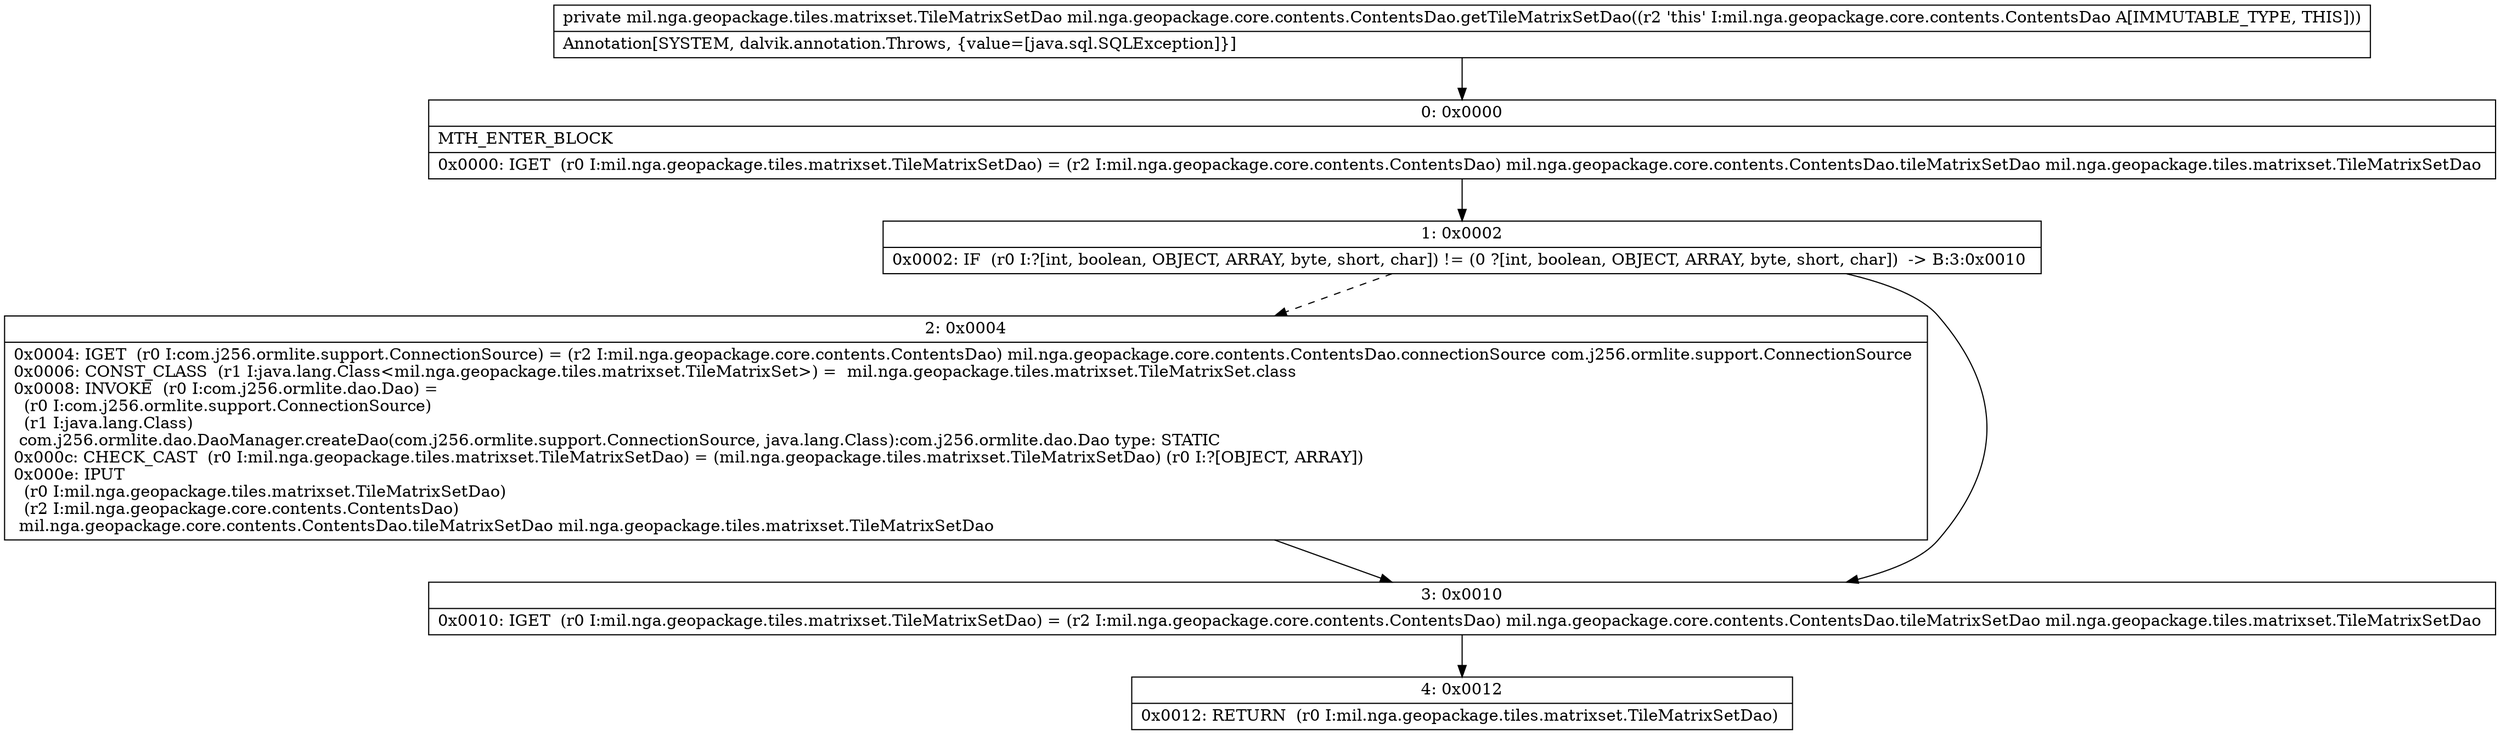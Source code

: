 digraph "CFG formil.nga.geopackage.core.contents.ContentsDao.getTileMatrixSetDao()Lmil\/nga\/geopackage\/tiles\/matrixset\/TileMatrixSetDao;" {
Node_0 [shape=record,label="{0\:\ 0x0000|MTH_ENTER_BLOCK\l|0x0000: IGET  (r0 I:mil.nga.geopackage.tiles.matrixset.TileMatrixSetDao) = (r2 I:mil.nga.geopackage.core.contents.ContentsDao) mil.nga.geopackage.core.contents.ContentsDao.tileMatrixSetDao mil.nga.geopackage.tiles.matrixset.TileMatrixSetDao \l}"];
Node_1 [shape=record,label="{1\:\ 0x0002|0x0002: IF  (r0 I:?[int, boolean, OBJECT, ARRAY, byte, short, char]) != (0 ?[int, boolean, OBJECT, ARRAY, byte, short, char])  \-\> B:3:0x0010 \l}"];
Node_2 [shape=record,label="{2\:\ 0x0004|0x0004: IGET  (r0 I:com.j256.ormlite.support.ConnectionSource) = (r2 I:mil.nga.geopackage.core.contents.ContentsDao) mil.nga.geopackage.core.contents.ContentsDao.connectionSource com.j256.ormlite.support.ConnectionSource \l0x0006: CONST_CLASS  (r1 I:java.lang.Class\<mil.nga.geopackage.tiles.matrixset.TileMatrixSet\>) =  mil.nga.geopackage.tiles.matrixset.TileMatrixSet.class \l0x0008: INVOKE  (r0 I:com.j256.ormlite.dao.Dao) = \l  (r0 I:com.j256.ormlite.support.ConnectionSource)\l  (r1 I:java.lang.Class)\l com.j256.ormlite.dao.DaoManager.createDao(com.j256.ormlite.support.ConnectionSource, java.lang.Class):com.j256.ormlite.dao.Dao type: STATIC \l0x000c: CHECK_CAST  (r0 I:mil.nga.geopackage.tiles.matrixset.TileMatrixSetDao) = (mil.nga.geopackage.tiles.matrixset.TileMatrixSetDao) (r0 I:?[OBJECT, ARRAY]) \l0x000e: IPUT  \l  (r0 I:mil.nga.geopackage.tiles.matrixset.TileMatrixSetDao)\l  (r2 I:mil.nga.geopackage.core.contents.ContentsDao)\l mil.nga.geopackage.core.contents.ContentsDao.tileMatrixSetDao mil.nga.geopackage.tiles.matrixset.TileMatrixSetDao \l}"];
Node_3 [shape=record,label="{3\:\ 0x0010|0x0010: IGET  (r0 I:mil.nga.geopackage.tiles.matrixset.TileMatrixSetDao) = (r2 I:mil.nga.geopackage.core.contents.ContentsDao) mil.nga.geopackage.core.contents.ContentsDao.tileMatrixSetDao mil.nga.geopackage.tiles.matrixset.TileMatrixSetDao \l}"];
Node_4 [shape=record,label="{4\:\ 0x0012|0x0012: RETURN  (r0 I:mil.nga.geopackage.tiles.matrixset.TileMatrixSetDao) \l}"];
MethodNode[shape=record,label="{private mil.nga.geopackage.tiles.matrixset.TileMatrixSetDao mil.nga.geopackage.core.contents.ContentsDao.getTileMatrixSetDao((r2 'this' I:mil.nga.geopackage.core.contents.ContentsDao A[IMMUTABLE_TYPE, THIS]))  | Annotation[SYSTEM, dalvik.annotation.Throws, \{value=[java.sql.SQLException]\}]\l}"];
MethodNode -> Node_0;
Node_0 -> Node_1;
Node_1 -> Node_2[style=dashed];
Node_1 -> Node_3;
Node_2 -> Node_3;
Node_3 -> Node_4;
}


